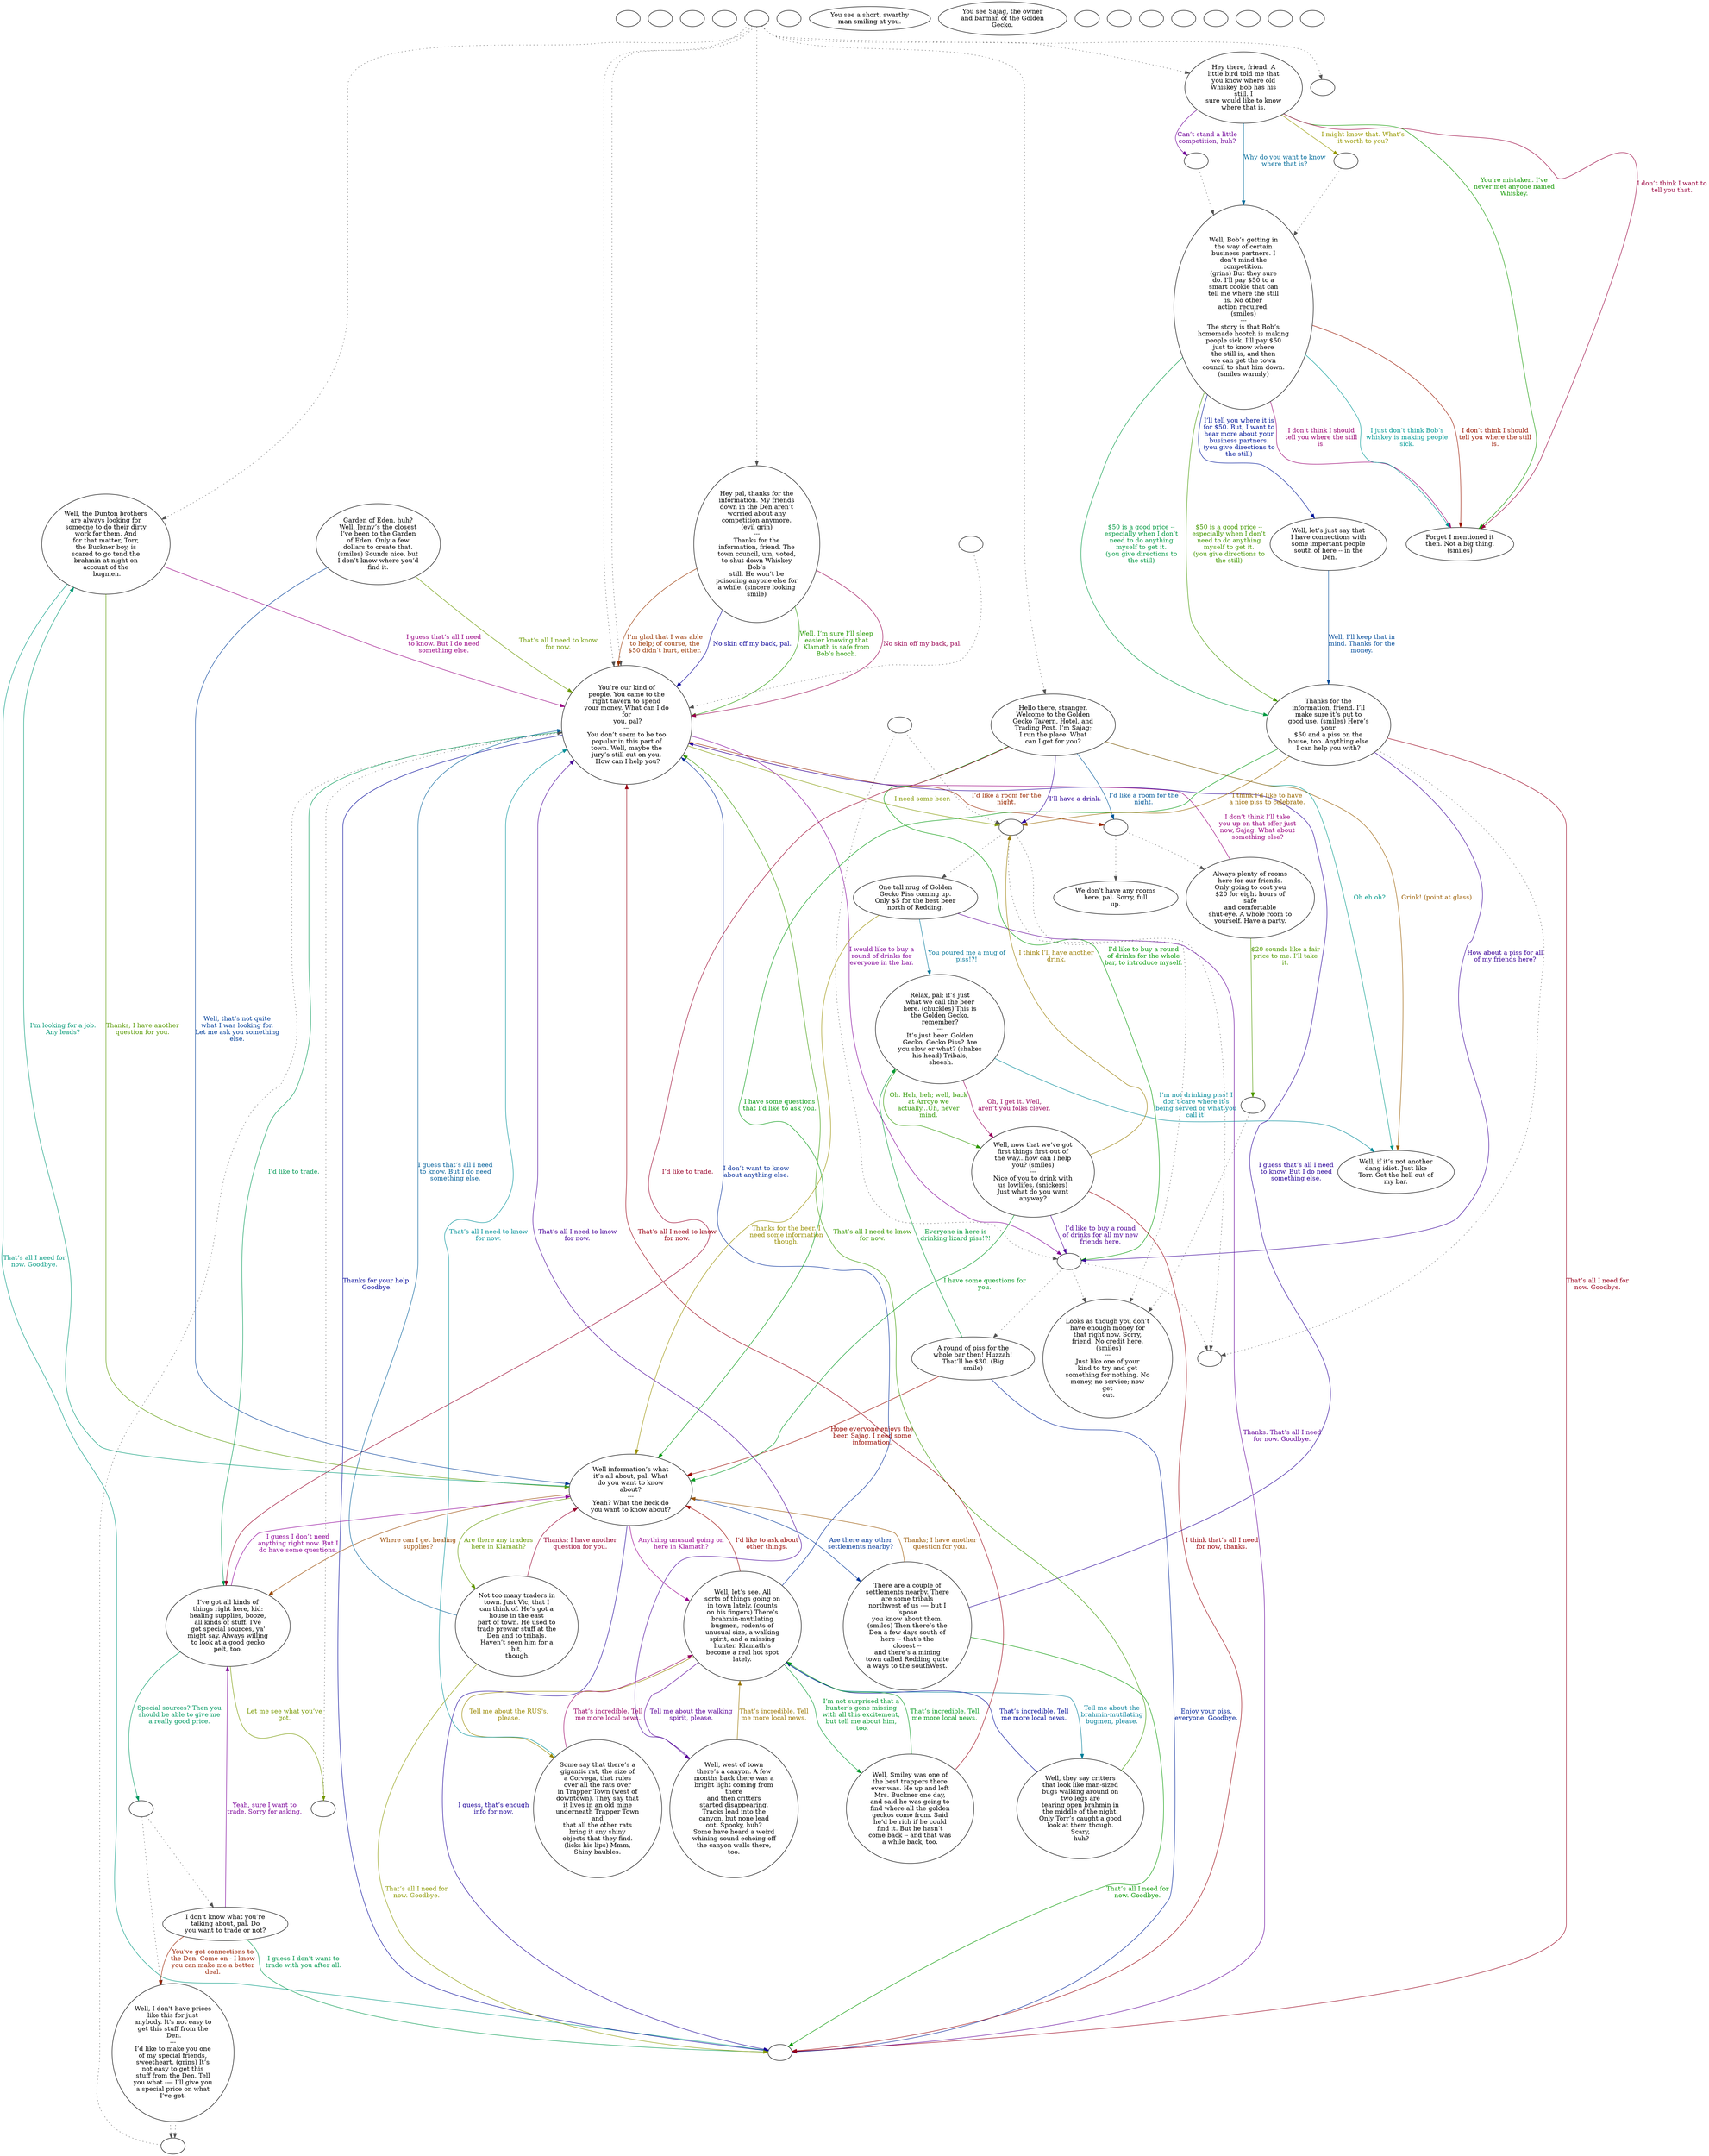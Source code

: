 digraph KCSAJAG {
  "checkPartyMembersNearDoor" [style=filled       fillcolor="#FFFFFF"       color="#000000"]
  "checkPartyMembersNearDoor" [label=""]
  "start" [style=filled       fillcolor="#FFFFFF"       color="#000000"]
  "start" [label=""]
  "critter_p_proc" [style=filled       fillcolor="#FFFFFF"       color="#000000"]
  "critter_p_proc" [label=""]
  "pickup_p_proc" [style=filled       fillcolor="#FFFFFF"       color="#000000"]
  "pickup_p_proc" [label=""]
  "talk_p_proc" [style=filled       fillcolor="#FFFFFF"       color="#000000"]
  "talk_p_proc" -> "Node019" [style=dotted color="#555555"]
  "talk_p_proc" -> "Node998" [style=dotted color="#555555"]
  "talk_p_proc" -> "Node017" [style=dotted color="#555555"]
  "talk_p_proc" -> "Node010" [style=dotted color="#555555"]
  "talk_p_proc" -> "Node003" [style=dotted color="#555555"]
  "talk_p_proc" -> "Node001" [style=dotted color="#555555"]
  "talk_p_proc" -> "Node003" [style=dotted color="#555555"]
  "talk_p_proc" [label=""]
  "destroy_p_proc" [style=filled       fillcolor="#FFFFFF"       color="#000000"]
  "destroy_p_proc" [label=""]
  "look_at_p_proc" [style=filled       fillcolor="#FFFFFF"       color="#000000"]
  "look_at_p_proc" [label="You see a short, swarthy\nman smiling at you."]
  "description_p_proc" [style=filled       fillcolor="#FFFFFF"       color="#000000"]
  "description_p_proc" [label="You see Sajag, the owner\nand barman of the Golden\nGecko."]
  "use_skill_on_p_proc" [style=filled       fillcolor="#FFFFFF"       color="#000000"]
  "use_skill_on_p_proc" [label=""]
  "combat_p_proc" [style=filled       fillcolor="#FFFFFF"       color="#000000"]
  "combat_p_proc" [label=""]
  "damage_p_proc" [style=filled       fillcolor="#FFFFFF"       color="#000000"]
  "damage_p_proc" [label=""]
  "map_enter_p_proc" [style=filled       fillcolor="#FFFFFF"       color="#000000"]
  "map_enter_p_proc" [label=""]
  "sajagbarter" [style=filled       fillcolor="#FFFFFF"       color="#000000"]
  "sajagbarter" -> "Node003" [style=dotted color="#555555"]
  "sajagbarter" [label=""]
  "discount" [style=filled       fillcolor="#FFFFFF"       color="#000000"]
  "discount" -> "Node003" [style=dotted color="#555555"]
  "discount" [label=""]
  "addbeer" [style=filled       fillcolor="#FFFFFF"       color="#000000"]
  "addbeer" [label=""]
  "push_p_proc" [style=filled       fillcolor="#FFFFFF"       color="#000000"]
  "push_p_proc" [label=""]
  "Node904" [style=filled       fillcolor="#FFFFFF"       color="#000000"]
  "Node904" [label="One tall mug of Golden\nGecko Piss coming up.\nOnly $5 for the best beer\nnorth of Redding."]
  "Node904" -> "Node007" [label="You poured me a mug of\npiss!?!" color="#007699" fontcolor="#007699"]
  "Node904" -> "Node009" [label="Thanks for the beer. I\nneed some information\nthough." color="#998F00" fontcolor="#998F00"]
  "Node904" -> "Node999" [label="Thanks. That’s all I need\nfor now. Goodbye." color="#620099" fontcolor="#620099"]
  "Node905" [style=filled       fillcolor="#FFFFFF"       color="#000000"]
  "Node905" [label="A round of piss for the\nwhole bar then! Huzzah!\nThat’ll be $30. (Big\nsmile)"]
  "Node905" -> "Node007" [label="Everyone in here is\ndrinking lizard piss!?!" color="#009936" fontcolor="#009936"]
  "Node905" -> "Node009" [label="Hope everyone enjoys the\nbeer. Sajag, I need some\ninformation." color="#990900" fontcolor="#990900"]
  "Node905" -> "Node999" [label="Enjoy your piss,\neveryone. Goodbye." color="#002399" fontcolor="#002399"]
  "Node910" [style=filled       fillcolor="#FFFFFF"       color="#000000"]
  "Node910" -> "Node012" [style=dotted color="#555555"]
  "Node910" [label=""]
  "Node920" [style=filled       fillcolor="#FFFFFF"       color="#000000"]
  "Node920" -> "Node012" [style=dotted color="#555555"]
  "Node920" [label=""]
  "Node930" [style=filled       fillcolor="#FFFFFF"       color="#000000"]
  "Node930" -> "Node003" [style=dotted color="#555555"]
  "Node930" [label=""]
  "Node940" [style=filled       fillcolor="#FFFFFF"       color="#000000"]
  "Node940" -> "Node022" [style=dotted color="#555555"]
  "Node940" -> "Node023" [style=dotted color="#555555"]
  "Node940" [label=""]
  "Node950" [style=filled       fillcolor="#FFFFFF"       color="#000000"]
  "Node950" -> "Node006" [style=dotted color="#555555"]
  "Node950" [label=""]
  "Node960" [style=filled       fillcolor="#FFFFFF"       color="#000000"]
  "Node960" [label="Always plenty of rooms\nhere for our friends.\nOnly going to cost you\n$20 for eight hours of\nsafe\nand comfortable\nshut-eye. A whole room to\nyourself. Have a party."]
  "Node960" -> "Node950" [label="$20 sounds like a fair\nprice to me. I’ll take\nit." color="#509900" fontcolor="#509900"]
  "Node960" -> "Node003" [label="I don’t think I’ll take\nyou up on that offer just\nnow, Sajag. What about\nsomething else?" color="#99007D" fontcolor="#99007D"]
  "Node970" [style=filled       fillcolor="#FFFFFF"       color="#000000"]
  "Node970" [label="We don’t have any rooms\nhere, pal. Sorry, full\nup."]
  "Node990" [style=filled       fillcolor="#FFFFFF"       color="#000000"]
  "Node990" [label=""]
  "Node995" [style=filled       fillcolor="#FFFFFF"       color="#000000"]
  "Node995" [label=""]
  "Node996" [style=filled       fillcolor="#FFFFFF"       color="#000000"]
  "Node996" [label=""]
  "Node997" [style=filled       fillcolor="#FFFFFF"       color="#000000"]
  "Node997" -> "Node004" [style=dotted color="#555555"]
  "Node997" -> "Node005" [style=dotted color="#555555"]
  "Node997" [label=""]
  "Node998" [style=filled       fillcolor="#FFFFFF"       color="#000000"]
  "Node998" [label=""]
  "Node999" [style=filled       fillcolor="#FFFFFF"       color="#000000"]
  "Node999" [label=""]
  "Node001" [style=filled       fillcolor="#FFFFFF"       color="#000000"]
  "Node001" [label="Hello there, stranger.\nWelcome to the Golden\nGecko Tavern, Hotel, and\nTrading Post. I’m Sajag;\nI run the place. What\ncan I get for you?"]
  "Node001" -> "Node002" [label="Oh eh oh?" color="#009989" fontcolor="#009989"]
  "Node001" -> "Node002" [label="Grink! (point at glass)" color="#995C00" fontcolor="#995C00"]
  "Node001" -> "Node004" [label="I’ll have a drink." color="#2F0099" fontcolor="#2F0099"]
  "Node001" -> "Node005" [label="I’d like to buy a round\nof drinks for the whole\nbar, to introduce myself." color="#009903" fontcolor="#009903"]
  "Node001" -> "Node015" [label="I’d like to trade." color="#99002A" fontcolor="#99002A"]
  "Node001" -> "Node016" [label="I’d like a room for the\nnight." color="#005799" fontcolor="#005799"]
  "Node002" [style=filled       fillcolor="#FFFFFF"       color="#000000"]
  "Node002" [label="Well, if it’s not another\ndang idiot. Just like\nTorr. Get the hell out of\nmy bar."]
  "Node003" [style=filled       fillcolor="#FFFFFF"       color="#000000"]
  "Node003" [label="You’re our kind of\npeople. You came to the\nright tavern to spend\nyour money. What can I do\nfor\n you, pal?\n---\nYou don’t seem to be too\npopular in this part of\ntown. Well, maybe the\njury’s still out on you.\n How can I help you?"]
  "Node003" -> "Node004" [label="I need some beer." color="#839900" fontcolor="#839900"]
  "Node003" -> "Node005" [label="I would like to buy a\nround of drinks for\neveryone in the bar." color="#820099" fontcolor="#820099"]
  "Node003" -> "Node015" [label="I’d like to trade." color="#009955" fontcolor="#009955"]
  "Node003" -> "Node016" [label="I’d like a room for the\nnight." color="#992900" fontcolor="#992900"]
  "Node003" -> "Node999" [label="Thanks for your help.\nGoodbye." color="#000499" fontcolor="#000499"]
  "Node004" [style=filled       fillcolor="#FFFFFF"       color="#000000"]
  "Node004" -> "addbeer" [style=dotted color="#555555"]
  "Node004" -> "Node904" [style=dotted color="#555555"]
  "Node004" -> "Node006" [style=dotted color="#555555"]
  "Node004" [label=""]
  "Node005" [style=filled       fillcolor="#FFFFFF"       color="#000000"]
  "Node005" -> "addbeer" [style=dotted color="#555555"]
  "Node005" -> "Node905" [style=dotted color="#555555"]
  "Node005" -> "Node006" [style=dotted color="#555555"]
  "Node005" [label=""]
  "Node006" [style=filled       fillcolor="#FFFFFF"       color="#000000"]
  "Node006" [label="Looks as though you don’t\nhave enough money for\nthat right now. Sorry,\nfriend. No credit here.\n (smiles)\n---\nJust like one of your\nkind to try and get\nsomething for nothing. No\nmoney, no service; now\nget\n out."]
  "Node007" [style=filled       fillcolor="#FFFFFF"       color="#000000"]
  "Node007" [label="Relax, pal; it’s just\nwhat we call the beer\nhere. (chuckles) This is\nthe Golden Gecko,\nremember?\n---\nIt’s just beer. Golden\nGecko, Gecko Piss? Are\nyou slow or what? (shakes\nhis head) Tribals,\n sheesh."]
  "Node007" -> "Node008" [label="Oh. Heh, heh; well, back\nat Arroyo we\nactually...Uh, never\nmind." color="#309900" fontcolor="#309900"]
  "Node007" -> "Node008" [label="Oh, I get it. Well,\naren’t you folks clever." color="#99005D" fontcolor="#99005D"]
  "Node007" -> "Node002" [label="I’m not drinking piss! I\ndon’t care where it’s\nbeing served or what you\ncall it!" color="#008A99" fontcolor="#008A99"]
  "Node008" [style=filled       fillcolor="#FFFFFF"       color="#000000"]
  "Node008" [label="Well, now that we’ve got\nfirst things first out of\nthe way...how can I help\nyou? (smiles)\n---\nNice of you to drink with\nus lowlifes. (snickers)\nJust what do you want\nanyway?"]
  "Node008" -> "Node004" [label="I think I’ll have another\ndrink." color="#997C00" fontcolor="#997C00"]
  "Node008" -> "Node005" [label="I’d like to buy a round\nof drinks for all my new\nfriends here." color="#4F0099" fontcolor="#4F0099"]
  "Node008" -> "Node009" [label="I have some questions for\nyou." color="#009922" fontcolor="#009922"]
  "Node008" -> "Node999" [label="I think that’s all I need\nfor now, thanks." color="#99000A" fontcolor="#99000A"]
  "Node009" [style=filled       fillcolor="#FFFFFF"       color="#000000"]
  "Node009" [label="Well information’s what\nit’s all about, pal. What\ndo you want to know\nabout?\n---\nYeah? What the heck do\nyou want to know about?"]
  "Node009" -> "Node020" [label="Are there any other\nsettlements nearby?" color="#003799" fontcolor="#003799"]
  "Node009" -> "Node021" [label="Are there any traders\nhere in Klamath?" color="#649900" fontcolor="#649900"]
  "Node009" -> "Node018" [label="Anything unusual going on\nhere in Klamath?" color="#990090" fontcolor="#990090"]
  "Node009" -> "Node019" [label="I’m looking for a job.\nAny leads?" color="#009975" fontcolor="#009975"]
  "Node009" -> "Node015" [label="Where can I get healing\nsupplies?" color="#994800" fontcolor="#994800"]
  "Node009" -> "Node999" [label="I guess, that’s enough\ninfo for now." color="#1C0099" fontcolor="#1C0099"]
  "Node010" [style=filled       fillcolor="#FFFFFF"       color="#000000"]
  "Node010" [label="Hey there, friend. A\nlittle bird told me that\nyou know where old\nWhiskey Bob has his\nstill. I\nsure would like to know\nwhere that is."]
  "Node010" -> "Node011" [label="You’re mistaken. I’ve\nnever met anyone named\nWhiskey." color="#119900" fontcolor="#119900"]
  "Node010" -> "Node011" [label="I don’t think I want to\ntell you that." color="#99003D" fontcolor="#99003D"]
  "Node010" -> "Node012" [label="Why do you want to know\nwhere that is?" color="#006A99" fontcolor="#006A99"]
  "Node010" -> "Node910" [label="I might know that. What’s\nit worth to you?" color="#979900" fontcolor="#979900"]
  "Node010" -> "Node920" [label="Can’t stand a little\ncompetition, huh?" color="#6F0099" fontcolor="#6F0099"]
  "Node011" [style=filled       fillcolor="#FFFFFF"       color="#000000"]
  "Node011" [label="Forget I mentioned it\nthen. Not a big thing.\n(smiles)"]
  "Node012" [style=filled       fillcolor="#FFFFFF"       color="#000000"]
  "Node012" [label="Well, Bob’s getting in\nthe way of certain\nbusiness partners. I\ndon’t mind the\ncompetition.\n(grins) But they sure\ndo. I’ll pay $50 to a\nsmart cookie that can\ntell me where the still\nis. No other\naction required.\n(smiles)\n---\nThe story is that Bob’s\nhomemade hootch is making\npeople sick. I’ll pay $50\njust to know where\nthe still is, and then\nwe can get the town\ncouncil to shut him down.\n(smiles warmly)"]
  "Node012" -> "Node013" [label="$50 is a good price --\nespecially when I don’t\nneed to do anything\nmyself to get it.\n(you give directions to\nthe still)" color="#009942" fontcolor="#009942"]
  "Node012" -> "Node011" [label="I don’t think I should\ntell you where the still\nis." color="#991500" fontcolor="#991500"]
  "Node012" -> "Node014" [label="I’ll tell you where it is\nfor $50. But, I want to\nhear more about your\nbusiness partners.\n(you give directions to\nthe still)" color="#001799" fontcolor="#001799"]
  "Node012" -> "Node013" [label="$50 is a good price --\nespecially when I don’t\nneed to do anything\nmyself to get it.\n(you give directions to\nthe still)" color="#449900" fontcolor="#449900"]
  "Node012" -> "Node011" [label="I don’t think I should\ntell you where the still\nis." color="#990071" fontcolor="#990071"]
  "Node012" -> "Node011" [label="I just don’t think Bob’s\nwhiskey is making people\nsick." color="#009995" fontcolor="#009995"]
  "Node013" [style=filled       fillcolor="#FFFFFF"       color="#000000"]
  "Node013" -> "addbeer" [style=dotted color="#555555"]
  "Node013" [label="Thanks for the\ninformation, friend. I’ll\nmake sure it’s put to\ngood use. (smiles) Here’s\nyour\n$50 and a piss on the\nhouse, too. Anything else\nI can help you with?"]
  "Node013" -> "Node004" [label="I think I’d like to have\na nice piss to celebrate." color="#996800" fontcolor="#996800"]
  "Node013" -> "Node005" [label="How about a piss for all\nof my friends here?" color="#3B0099" fontcolor="#3B0099"]
  "Node013" -> "Node009" [label="I have some questions\nthat I’d like to ask you." color="#00990F" fontcolor="#00990F"]
  "Node013" -> "Node999" [label="That’s all I need for\nnow. Goodbye." color="#99001E" fontcolor="#99001E"]
  "Node014" [style=filled       fillcolor="#FFFFFF"       color="#000000"]
  "Node014" [label="Well, let’s just say that\nI have connections with\nsome important people\nsouth of here -- in the\n Den."]
  "Node014" -> "Node013" [label="Well, I’ll keep that in\nmind. Thanks for the\nmoney." color="#004B99" fontcolor="#004B99"]
  "Node015" [style=filled       fillcolor="#FFFFFF"       color="#000000"]
  "Node015" [label="I’ve got all kinds of\nthings right here, kid:\nhealing supplies, booze,\nall kinds of stuff. I've\ngot special sources, ya'\nmight say. Always willing\nto look at a good gecko\npelt, too."]
  "Node015" -> "sajagbarter" [label="Let me see what you’ve\ngot." color="#779900" fontcolor="#779900"]
  "Node015" -> "Node009" [label="I guess I don’t need\nanything right now. But I\ndo have some questions." color="#8E0099" fontcolor="#8E0099"]
  "Node015" -> "Node940" [label="Special sources? Then you\nshould be able to give me\na really good price." color="#009962" fontcolor="#009962"]
  "Node016" [style=filled       fillcolor="#FFFFFF"       color="#000000"]
  "Node016" -> "Node960" [style=dotted color="#555555"]
  "Node016" -> "Node970" [style=dotted color="#555555"]
  "Node016" [label=""]
  "Node017" [style=filled       fillcolor="#FFFFFF"       color="#000000"]
  "Node017" [label="Hey pal, thanks for the\ninformation. My friends\ndown in the Den aren’t\nworried about any\ncompetition anymore.\n(evil grin)\n---\nThanks for the\ninformation, friend. The\ntown council, um, voted,\nto shut down Whiskey\nBob’s\nstill. He won’t be\npoisoning anyone else for\na while. (sincere looking\nsmile)"]
  "Node017" -> "Node003" [label="I’m glad that I was able\nto help; of course, the\n$50 didn’t hurt, either." color="#993500" fontcolor="#993500"]
  "Node017" -> "Node003" [label="No skin off my back, pal." color="#080099" fontcolor="#080099"]
  "Node017" -> "Node003" [label="Well, I’m sure I’ll sleep\neasier knowing that\nKlamath is safe from\nBob’s hooch." color="#249900" fontcolor="#249900"]
  "Node017" -> "Node003" [label="No skin off my back, pal." color="#990051" fontcolor="#990051"]
  "Node018" [style=filled       fillcolor="#FFFFFF"       color="#000000"]
  "Node018" [label="Well, let’s see. All\nsorts of things going on\nin town lately. (counts\non his fingers) There’s\nbrahmin-mutilating\nbugmen, rodents of\nunusual size, a walking\nspirit, and a missing\nhunter. Klamath’s\nbecome a real hot spot\nlately."]
  "Node018" -> "Node024" [label="Tell me about the\nbrahmin-mutilating\nbugmen, please." color="#007E99" fontcolor="#007E99"]
  "Node018" -> "Node025" [label="Tell me about the RUS's,\nplease." color="#998800" fontcolor="#998800"]
  "Node018" -> "Node026" [label="Tell me about the walking\nspirit, please." color="#5B0099" fontcolor="#5B0099"]
  "Node018" -> "Node027" [label="I’m not surprised that a\nhunter’s gone missing\nwith all this excitement,\nbut tell me about him,\n too." color="#00992E" fontcolor="#00992E"]
  "Node018" -> "Node009" [label="I’d like to ask about\nother things." color="#990200" fontcolor="#990200"]
  "Node018" -> "Node003" [label="I don’t want to know\nabout anything else." color="#002B99" fontcolor="#002B99"]
  "Node019" [style=filled       fillcolor="#FFFFFF"       color="#000000"]
  "Node019" [label="Well, the Dunton brothers\nare always looking for\nsomeone to do their dirty\nwork for them. And\nfor that matter, Torr,\nthe Buckner boy, is\nscared to go tend the\nbrahmin at night on\naccount of the\n bugmen."]
  "Node019" -> "Node009" [label="Thanks; I have another\nquestion for you." color="#589900" fontcolor="#589900"]
  "Node019" -> "Node003" [label="I guess that’s all I need\nto know. But I do need\nsomething else." color="#990084" fontcolor="#990084"]
  "Node019" -> "Node999" [label="That’s all I need for\nnow. Goodbye." color="#009981" fontcolor="#009981"]
  "Node020" [style=filled       fillcolor="#FFFFFF"       color="#000000"]
  "Node020" [label="There are a couple of\nsettlements nearby. There\nare some tribals\nnorthwest of us -— but I\n‘spose\nyou know about them.\n(smiles) Then there’s the\nDen a few days south of\nhere -- that’s the\nclosest --\nand there’s a mining\ntown called Redding quite\na ways to the southWest."]
  "Node020" -> "Node009" [label="Thanks; I have another\nquestion for you." color="#995500" fontcolor="#995500"]
  "Node020" -> "Node003" [label="I guess that’s all I need\nto know. But I do need\nsomething else." color="#280099" fontcolor="#280099"]
  "Node020" -> "Node999" [label="That’s all I need for\nnow. Goodbye." color="#059900" fontcolor="#059900"]
  "Node021" [style=filled       fillcolor="#FFFFFF"       color="#000000"]
  "Node021" [label="Not too many traders in\ntown. Just Vic, that I\ncan think of. He’s got a\nhouse in the east\npart of town. He used to\ntrade prewar stuff at the\nDen and to tribals.\nHaven’t seen him for a\nbit,\n though."]
  "Node021" -> "Node009" [label="Thanks; I have another\nquestion for you." color="#990031" fontcolor="#990031"]
  "Node021" -> "Node003" [label="I guess that’s all I need\nto know. But I do need\nsomething else." color="#005E99" fontcolor="#005E99"]
  "Node021" -> "Node999" [label="That’s all I need for\nnow. Goodbye." color="#8B9900" fontcolor="#8B9900"]
  "Node022" [style=filled       fillcolor="#FFFFFF"       color="#000000"]
  "Node022" -> "discount" [style=dotted color="#555555"]
  "Node022" -> "discount" [style=dotted color="#555555"]
  "Node022" [label="Well, I don't have prices\nlike this for just\nanybody. It's not easy to\nget this stuff from the\n Den.\n---\nI’d like to make you one\nof my special friends,\nsweetheart. (grins) It’s\nnot easy to get this\nstuff from the Den. Tell\nyou what -— I’ll give you\na special price on what\nI’ve got."]
  "Node023" [style=filled       fillcolor="#FFFFFF"       color="#000000"]
  "Node023" [label="I don’t know what you’re\ntalking about, pal. Do\nyou want to trade or not?"]
  "Node023" -> "Node015" [label="Yeah, sure I want to\ntrade. Sorry for asking." color="#7B0099" fontcolor="#7B0099"]
  "Node023" -> "Node999" [label="I guess I don’t want to\ntrade with you after all." color="#00994E" fontcolor="#00994E"]
  "Node023" -> "Node022" [label="You’ve got connections to\nthe Den. Come on - I know\nyou can make me a better\ndeal." color="#992100" fontcolor="#992100"]
  "Node024" [style=filled       fillcolor="#FFFFFF"       color="#000000"]
  "Node024" [label="Well, they say critters\nthat look like man-sized\nbugs walking around on\ntwo legs are\ntearing open brahmin in\nthe middle of the night.\nOnly Torr’s caught a good\nlook at them though.\nScary,\n huh?"]
  "Node024" -> "Node018" [label="That’s incredible. Tell\nme more local news." color="#000B99" fontcolor="#000B99"]
  "Node024" -> "Node003" [label="That’s all I need to know\nfor now." color="#389900" fontcolor="#389900"]
  "Node025" [style=filled       fillcolor="#FFFFFF"       color="#000000"]
  "Node025" [label="Some say that there’s a\ngigantic rat, the size of\na Corvega, that rules\nover all the rats over\nin Trapper Town (west of\ndowntown). They say that\nit lives in an old mine\nunderneath Trapper Town\nand\nthat all the other rats\nbring it any shiny\nobjects that they find.\n(licks his lips) Mmm,\nShiny baubles."]
  "Node025" -> "Node018" [label="That’s incredible. Tell\nme more local news." color="#990065" fontcolor="#990065"]
  "Node025" -> "Node003" [label="That’s all I need to know\nfor now." color="#009199" fontcolor="#009199"]
  "Node026" [style=filled       fillcolor="#FFFFFF"       color="#000000"]
  "Node026" [label="Well, west of town\nthere’s a canyon. A few\nmonths back there was a\nbright light coming from\nthere\nand then critters\nstarted disappearing.\nTracks lead into the\ncanyon, but none lead\nout. Spooky, huh?\nSome have heard a weird\nwhining sound echoing off\nthe canyon walls there,\ntoo."]
  "Node026" -> "Node018" [label="That’s incredible. Tell\nme more local news." color="#997400" fontcolor="#997400"]
  "Node026" -> "Node003" [label="That’s all I need to know\nfor now." color="#470099" fontcolor="#470099"]
  "Node027" [style=filled       fillcolor="#FFFFFF"       color="#000000"]
  "Node027" [label="Well, Smiley was one of\nthe best trappers there\never was. He up and left\nMrs. Buckner one day,\nand said he was going to\nfind where all the golden\ngeckos come from. Said\nhe’d be rich if he could\nfind it. But he hasn’t\ncome back -- and that was\na while back, too."]
  "Node027" -> "Node018" [label="That’s incredible. Tell\nme more local news." color="#00991B" fontcolor="#00991B"]
  "Node027" -> "Node003" [label="That’s all I need to know\nfor now." color="#990012" fontcolor="#990012"]
  "Node029" [style=filled       fillcolor="#FFFFFF"       color="#000000"]
  "Node029" [label="Garden of Eden, huh?\nWell, Jenny’s the closest\nI’ve been to the Garden\nof Eden. Only a few\ndollars to create that.\n(smiles) Sounds nice, but\nI don’t know where you’d\nfind it."]
  "Node029" -> "Node009" [label="Well, that’s not quite\nwhat I was looking for.\nLet me ask you something\nelse." color="#003E99" fontcolor="#003E99"]
  "Node029" -> "Node003" [label="That’s all I need to know\nfor now." color="#6B9900" fontcolor="#6B9900"]
}